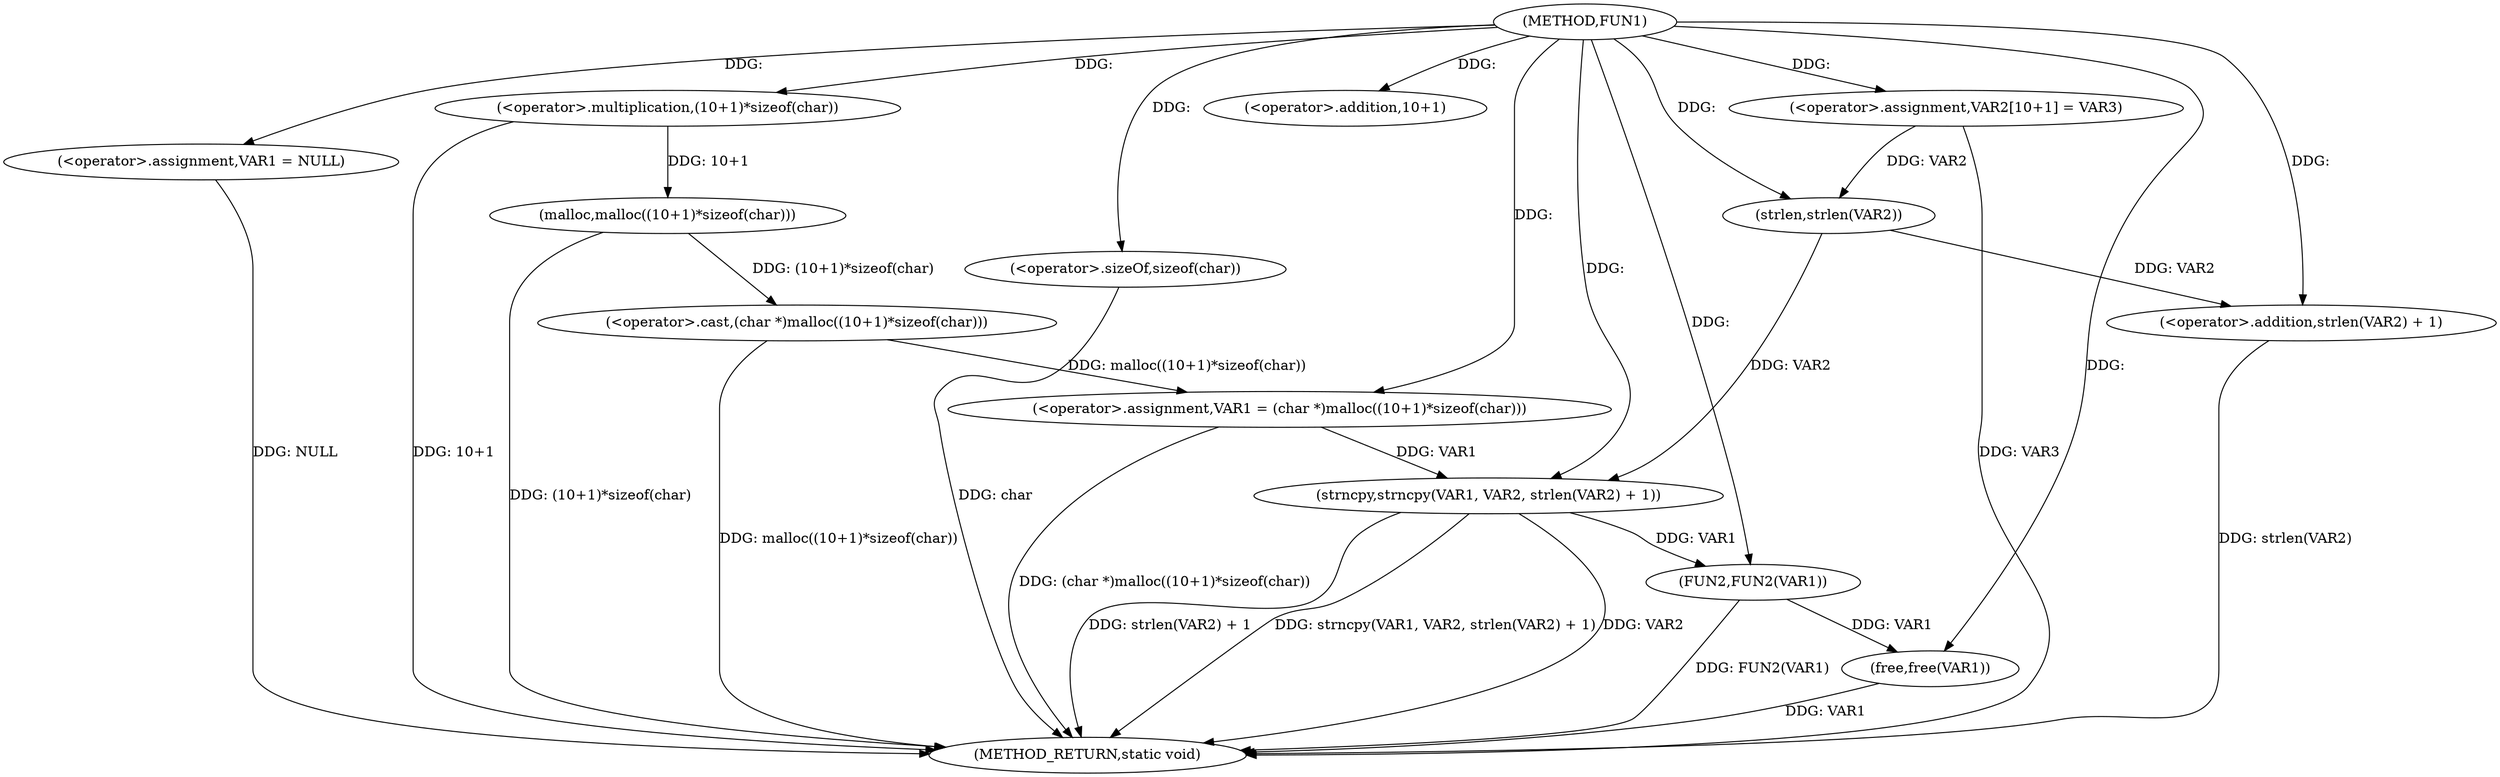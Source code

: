 digraph FUN1 {  
"1000100" [label = "(METHOD,FUN1)" ]
"1000133" [label = "(METHOD_RETURN,static void)" ]
"1000103" [label = "(<operator>.assignment,VAR1 = NULL)" ]
"1000106" [label = "(<operator>.assignment,VAR1 = (char *)malloc((10+1)*sizeof(char)))" ]
"1000108" [label = "(<operator>.cast,(char *)malloc((10+1)*sizeof(char)))" ]
"1000110" [label = "(malloc,malloc((10+1)*sizeof(char)))" ]
"1000111" [label = "(<operator>.multiplication,(10+1)*sizeof(char))" ]
"1000112" [label = "(<operator>.addition,10+1)" ]
"1000115" [label = "(<operator>.sizeOf,sizeof(char))" ]
"1000119" [label = "(<operator>.assignment,VAR2[10+1] = VAR3)" ]
"1000122" [label = "(strncpy,strncpy(VAR1, VAR2, strlen(VAR2) + 1))" ]
"1000125" [label = "(<operator>.addition,strlen(VAR2) + 1)" ]
"1000126" [label = "(strlen,strlen(VAR2))" ]
"1000129" [label = "(FUN2,FUN2(VAR1))" ]
"1000131" [label = "(free,free(VAR1))" ]
  "1000125" -> "1000133"  [ label = "DDG: strlen(VAR2)"] 
  "1000122" -> "1000133"  [ label = "DDG: strlen(VAR2) + 1"] 
  "1000106" -> "1000133"  [ label = "DDG: (char *)malloc((10+1)*sizeof(char))"] 
  "1000103" -> "1000133"  [ label = "DDG: NULL"] 
  "1000131" -> "1000133"  [ label = "DDG: VAR1"] 
  "1000111" -> "1000133"  [ label = "DDG: 10+1"] 
  "1000108" -> "1000133"  [ label = "DDG: malloc((10+1)*sizeof(char))"] 
  "1000122" -> "1000133"  [ label = "DDG: strncpy(VAR1, VAR2, strlen(VAR2) + 1)"] 
  "1000129" -> "1000133"  [ label = "DDG: FUN2(VAR1)"] 
  "1000119" -> "1000133"  [ label = "DDG: VAR3"] 
  "1000110" -> "1000133"  [ label = "DDG: (10+1)*sizeof(char)"] 
  "1000115" -> "1000133"  [ label = "DDG: char"] 
  "1000122" -> "1000133"  [ label = "DDG: VAR2"] 
  "1000100" -> "1000103"  [ label = "DDG: "] 
  "1000108" -> "1000106"  [ label = "DDG: malloc((10+1)*sizeof(char))"] 
  "1000100" -> "1000106"  [ label = "DDG: "] 
  "1000110" -> "1000108"  [ label = "DDG: (10+1)*sizeof(char)"] 
  "1000111" -> "1000110"  [ label = "DDG: 10+1"] 
  "1000100" -> "1000111"  [ label = "DDG: "] 
  "1000100" -> "1000112"  [ label = "DDG: "] 
  "1000100" -> "1000115"  [ label = "DDG: "] 
  "1000100" -> "1000119"  [ label = "DDG: "] 
  "1000106" -> "1000122"  [ label = "DDG: VAR1"] 
  "1000100" -> "1000122"  [ label = "DDG: "] 
  "1000126" -> "1000122"  [ label = "DDG: VAR2"] 
  "1000126" -> "1000125"  [ label = "DDG: VAR2"] 
  "1000119" -> "1000126"  [ label = "DDG: VAR2"] 
  "1000100" -> "1000126"  [ label = "DDG: "] 
  "1000100" -> "1000125"  [ label = "DDG: "] 
  "1000122" -> "1000129"  [ label = "DDG: VAR1"] 
  "1000100" -> "1000129"  [ label = "DDG: "] 
  "1000129" -> "1000131"  [ label = "DDG: VAR1"] 
  "1000100" -> "1000131"  [ label = "DDG: "] 
}
